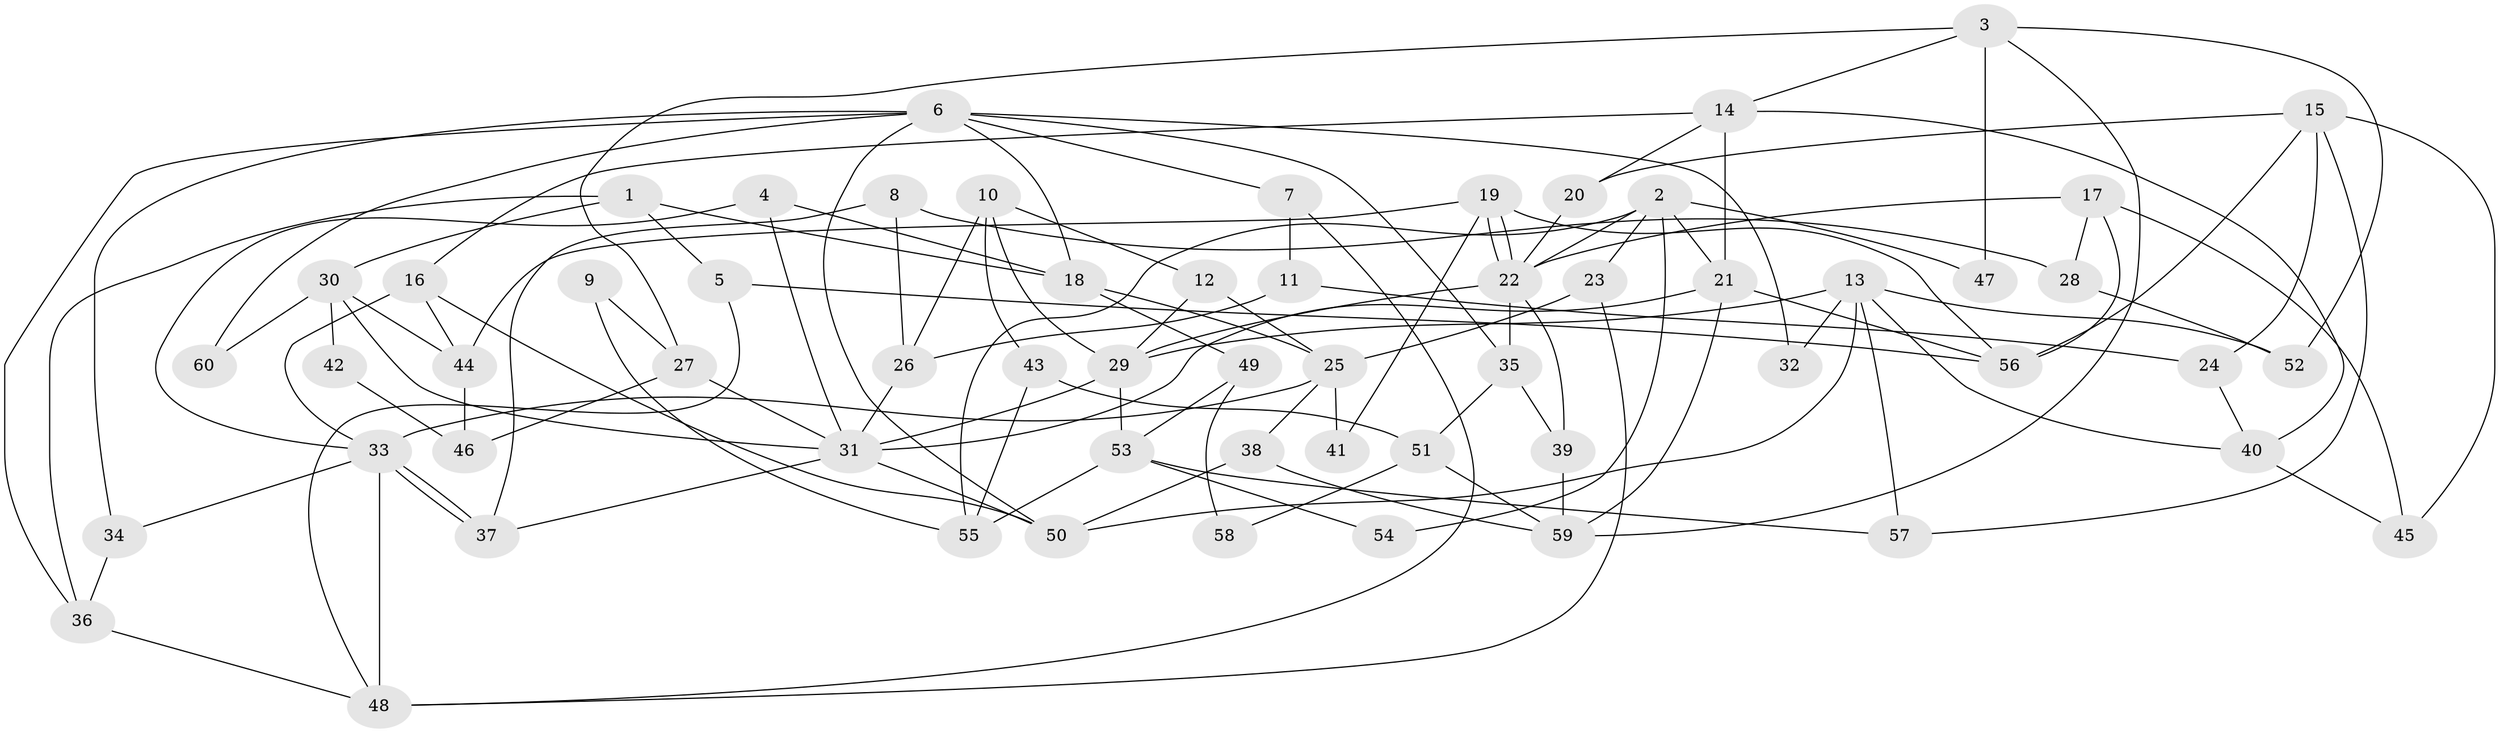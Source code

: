 // Generated by graph-tools (version 1.1) at 2025/14/03/09/25 04:14:49]
// undirected, 60 vertices, 120 edges
graph export_dot {
graph [start="1"]
  node [color=gray90,style=filled];
  1;
  2;
  3;
  4;
  5;
  6;
  7;
  8;
  9;
  10;
  11;
  12;
  13;
  14;
  15;
  16;
  17;
  18;
  19;
  20;
  21;
  22;
  23;
  24;
  25;
  26;
  27;
  28;
  29;
  30;
  31;
  32;
  33;
  34;
  35;
  36;
  37;
  38;
  39;
  40;
  41;
  42;
  43;
  44;
  45;
  46;
  47;
  48;
  49;
  50;
  51;
  52;
  53;
  54;
  55;
  56;
  57;
  58;
  59;
  60;
  1 -- 36;
  1 -- 18;
  1 -- 5;
  1 -- 30;
  2 -- 22;
  2 -- 21;
  2 -- 23;
  2 -- 47;
  2 -- 54;
  2 -- 55;
  3 -- 14;
  3 -- 59;
  3 -- 27;
  3 -- 47;
  3 -- 52;
  4 -- 33;
  4 -- 18;
  4 -- 31;
  5 -- 56;
  5 -- 48;
  6 -- 50;
  6 -- 34;
  6 -- 7;
  6 -- 18;
  6 -- 32;
  6 -- 35;
  6 -- 36;
  6 -- 60;
  7 -- 48;
  7 -- 11;
  8 -- 26;
  8 -- 37;
  8 -- 28;
  9 -- 27;
  9 -- 55;
  10 -- 26;
  10 -- 12;
  10 -- 29;
  10 -- 43;
  11 -- 24;
  11 -- 26;
  12 -- 29;
  12 -- 25;
  13 -- 29;
  13 -- 40;
  13 -- 32;
  13 -- 50;
  13 -- 52;
  13 -- 57;
  14 -- 21;
  14 -- 16;
  14 -- 20;
  14 -- 40;
  15 -- 57;
  15 -- 20;
  15 -- 24;
  15 -- 45;
  15 -- 56;
  16 -- 50;
  16 -- 44;
  16 -- 33;
  17 -- 22;
  17 -- 28;
  17 -- 45;
  17 -- 56;
  18 -- 25;
  18 -- 49;
  19 -- 22;
  19 -- 22;
  19 -- 56;
  19 -- 41;
  19 -- 44;
  20 -- 22;
  21 -- 31;
  21 -- 56;
  21 -- 59;
  22 -- 35;
  22 -- 29;
  22 -- 39;
  23 -- 48;
  23 -- 25;
  24 -- 40;
  25 -- 33;
  25 -- 38;
  25 -- 41;
  26 -- 31;
  27 -- 31;
  27 -- 46;
  28 -- 52;
  29 -- 31;
  29 -- 53;
  30 -- 31;
  30 -- 42;
  30 -- 44;
  30 -- 60;
  31 -- 37;
  31 -- 50;
  33 -- 37;
  33 -- 37;
  33 -- 34;
  33 -- 48;
  34 -- 36;
  35 -- 39;
  35 -- 51;
  36 -- 48;
  38 -- 50;
  38 -- 59;
  39 -- 59;
  40 -- 45;
  42 -- 46;
  43 -- 51;
  43 -- 55;
  44 -- 46;
  49 -- 53;
  49 -- 58;
  51 -- 59;
  51 -- 58;
  53 -- 55;
  53 -- 54;
  53 -- 57;
}

